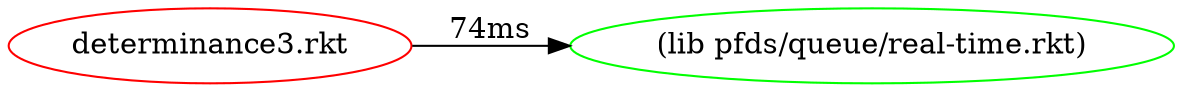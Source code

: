 digraph {
rankdir=LR
g567[label="(lib pfds/queue/real-time.rkt)"][color="green"]
g568[label="determinance3.rkt"][color="red"]
g568 -> g567[label="74ms"]
}
